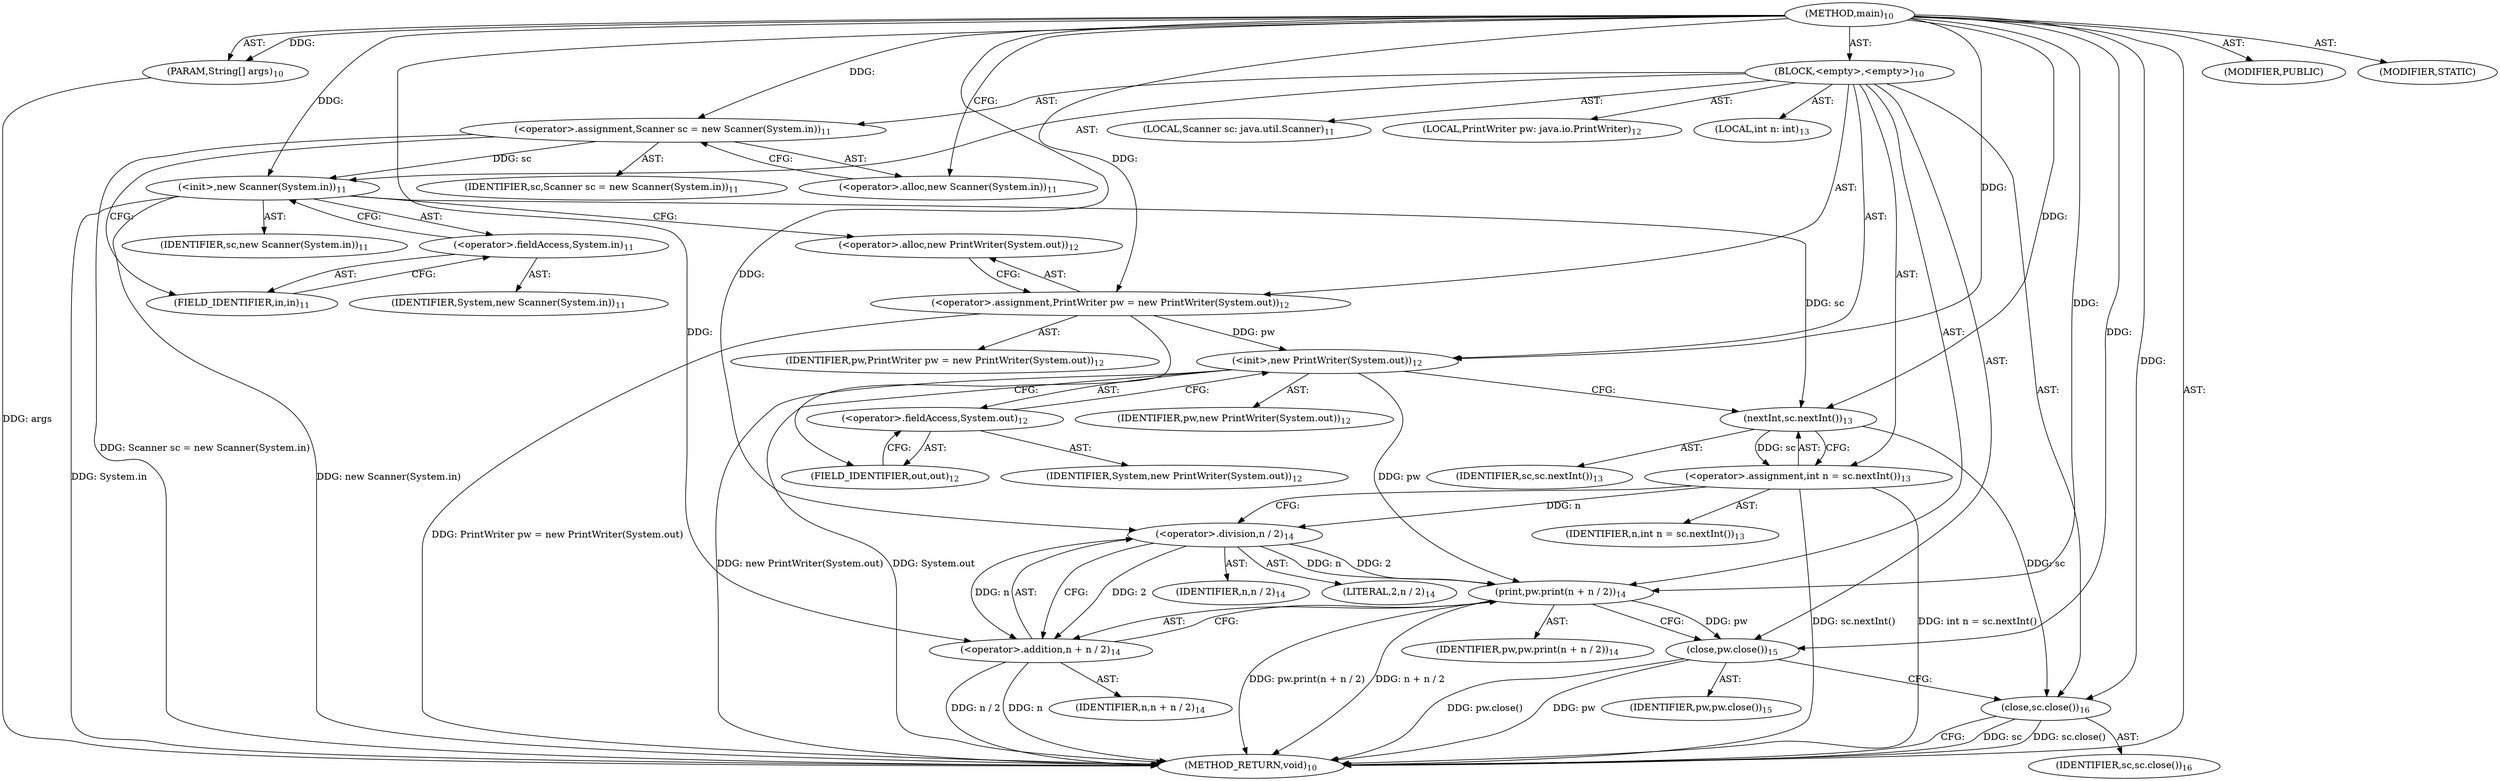digraph "main" {  
"21" [label = <(METHOD,main)<SUB>10</SUB>> ]
"22" [label = <(PARAM,String[] args)<SUB>10</SUB>> ]
"23" [label = <(BLOCK,&lt;empty&gt;,&lt;empty&gt;)<SUB>10</SUB>> ]
"4" [label = <(LOCAL,Scanner sc: java.util.Scanner)<SUB>11</SUB>> ]
"24" [label = <(&lt;operator&gt;.assignment,Scanner sc = new Scanner(System.in))<SUB>11</SUB>> ]
"25" [label = <(IDENTIFIER,sc,Scanner sc = new Scanner(System.in))<SUB>11</SUB>> ]
"26" [label = <(&lt;operator&gt;.alloc,new Scanner(System.in))<SUB>11</SUB>> ]
"27" [label = <(&lt;init&gt;,new Scanner(System.in))<SUB>11</SUB>> ]
"3" [label = <(IDENTIFIER,sc,new Scanner(System.in))<SUB>11</SUB>> ]
"28" [label = <(&lt;operator&gt;.fieldAccess,System.in)<SUB>11</SUB>> ]
"29" [label = <(IDENTIFIER,System,new Scanner(System.in))<SUB>11</SUB>> ]
"30" [label = <(FIELD_IDENTIFIER,in,in)<SUB>11</SUB>> ]
"6" [label = <(LOCAL,PrintWriter pw: java.io.PrintWriter)<SUB>12</SUB>> ]
"31" [label = <(&lt;operator&gt;.assignment,PrintWriter pw = new PrintWriter(System.out))<SUB>12</SUB>> ]
"32" [label = <(IDENTIFIER,pw,PrintWriter pw = new PrintWriter(System.out))<SUB>12</SUB>> ]
"33" [label = <(&lt;operator&gt;.alloc,new PrintWriter(System.out))<SUB>12</SUB>> ]
"34" [label = <(&lt;init&gt;,new PrintWriter(System.out))<SUB>12</SUB>> ]
"5" [label = <(IDENTIFIER,pw,new PrintWriter(System.out))<SUB>12</SUB>> ]
"35" [label = <(&lt;operator&gt;.fieldAccess,System.out)<SUB>12</SUB>> ]
"36" [label = <(IDENTIFIER,System,new PrintWriter(System.out))<SUB>12</SUB>> ]
"37" [label = <(FIELD_IDENTIFIER,out,out)<SUB>12</SUB>> ]
"38" [label = <(LOCAL,int n: int)<SUB>13</SUB>> ]
"39" [label = <(&lt;operator&gt;.assignment,int n = sc.nextInt())<SUB>13</SUB>> ]
"40" [label = <(IDENTIFIER,n,int n = sc.nextInt())<SUB>13</SUB>> ]
"41" [label = <(nextInt,sc.nextInt())<SUB>13</SUB>> ]
"42" [label = <(IDENTIFIER,sc,sc.nextInt())<SUB>13</SUB>> ]
"43" [label = <(print,pw.print(n + n / 2))<SUB>14</SUB>> ]
"44" [label = <(IDENTIFIER,pw,pw.print(n + n / 2))<SUB>14</SUB>> ]
"45" [label = <(&lt;operator&gt;.addition,n + n / 2)<SUB>14</SUB>> ]
"46" [label = <(IDENTIFIER,n,n + n / 2)<SUB>14</SUB>> ]
"47" [label = <(&lt;operator&gt;.division,n / 2)<SUB>14</SUB>> ]
"48" [label = <(IDENTIFIER,n,n / 2)<SUB>14</SUB>> ]
"49" [label = <(LITERAL,2,n / 2)<SUB>14</SUB>> ]
"50" [label = <(close,pw.close())<SUB>15</SUB>> ]
"51" [label = <(IDENTIFIER,pw,pw.close())<SUB>15</SUB>> ]
"52" [label = <(close,sc.close())<SUB>16</SUB>> ]
"53" [label = <(IDENTIFIER,sc,sc.close())<SUB>16</SUB>> ]
"54" [label = <(MODIFIER,PUBLIC)> ]
"55" [label = <(MODIFIER,STATIC)> ]
"56" [label = <(METHOD_RETURN,void)<SUB>10</SUB>> ]
  "21" -> "22"  [ label = "AST: "] 
  "21" -> "23"  [ label = "AST: "] 
  "21" -> "54"  [ label = "AST: "] 
  "21" -> "55"  [ label = "AST: "] 
  "21" -> "56"  [ label = "AST: "] 
  "23" -> "4"  [ label = "AST: "] 
  "23" -> "24"  [ label = "AST: "] 
  "23" -> "27"  [ label = "AST: "] 
  "23" -> "6"  [ label = "AST: "] 
  "23" -> "31"  [ label = "AST: "] 
  "23" -> "34"  [ label = "AST: "] 
  "23" -> "38"  [ label = "AST: "] 
  "23" -> "39"  [ label = "AST: "] 
  "23" -> "43"  [ label = "AST: "] 
  "23" -> "50"  [ label = "AST: "] 
  "23" -> "52"  [ label = "AST: "] 
  "24" -> "25"  [ label = "AST: "] 
  "24" -> "26"  [ label = "AST: "] 
  "27" -> "3"  [ label = "AST: "] 
  "27" -> "28"  [ label = "AST: "] 
  "28" -> "29"  [ label = "AST: "] 
  "28" -> "30"  [ label = "AST: "] 
  "31" -> "32"  [ label = "AST: "] 
  "31" -> "33"  [ label = "AST: "] 
  "34" -> "5"  [ label = "AST: "] 
  "34" -> "35"  [ label = "AST: "] 
  "35" -> "36"  [ label = "AST: "] 
  "35" -> "37"  [ label = "AST: "] 
  "39" -> "40"  [ label = "AST: "] 
  "39" -> "41"  [ label = "AST: "] 
  "41" -> "42"  [ label = "AST: "] 
  "43" -> "44"  [ label = "AST: "] 
  "43" -> "45"  [ label = "AST: "] 
  "45" -> "46"  [ label = "AST: "] 
  "45" -> "47"  [ label = "AST: "] 
  "47" -> "48"  [ label = "AST: "] 
  "47" -> "49"  [ label = "AST: "] 
  "50" -> "51"  [ label = "AST: "] 
  "52" -> "53"  [ label = "AST: "] 
  "24" -> "30"  [ label = "CFG: "] 
  "27" -> "33"  [ label = "CFG: "] 
  "31" -> "37"  [ label = "CFG: "] 
  "34" -> "41"  [ label = "CFG: "] 
  "39" -> "47"  [ label = "CFG: "] 
  "43" -> "50"  [ label = "CFG: "] 
  "50" -> "52"  [ label = "CFG: "] 
  "52" -> "56"  [ label = "CFG: "] 
  "26" -> "24"  [ label = "CFG: "] 
  "28" -> "27"  [ label = "CFG: "] 
  "33" -> "31"  [ label = "CFG: "] 
  "35" -> "34"  [ label = "CFG: "] 
  "41" -> "39"  [ label = "CFG: "] 
  "45" -> "43"  [ label = "CFG: "] 
  "30" -> "28"  [ label = "CFG: "] 
  "37" -> "35"  [ label = "CFG: "] 
  "47" -> "45"  [ label = "CFG: "] 
  "21" -> "26"  [ label = "CFG: "] 
  "22" -> "56"  [ label = "DDG: args"] 
  "24" -> "56"  [ label = "DDG: Scanner sc = new Scanner(System.in)"] 
  "27" -> "56"  [ label = "DDG: System.in"] 
  "27" -> "56"  [ label = "DDG: new Scanner(System.in)"] 
  "31" -> "56"  [ label = "DDG: PrintWriter pw = new PrintWriter(System.out)"] 
  "34" -> "56"  [ label = "DDG: System.out"] 
  "34" -> "56"  [ label = "DDG: new PrintWriter(System.out)"] 
  "39" -> "56"  [ label = "DDG: sc.nextInt()"] 
  "39" -> "56"  [ label = "DDG: int n = sc.nextInt()"] 
  "45" -> "56"  [ label = "DDG: n"] 
  "45" -> "56"  [ label = "DDG: n / 2"] 
  "43" -> "56"  [ label = "DDG: n + n / 2"] 
  "43" -> "56"  [ label = "DDG: pw.print(n + n / 2)"] 
  "50" -> "56"  [ label = "DDG: pw"] 
  "50" -> "56"  [ label = "DDG: pw.close()"] 
  "52" -> "56"  [ label = "DDG: sc"] 
  "52" -> "56"  [ label = "DDG: sc.close()"] 
  "21" -> "22"  [ label = "DDG: "] 
  "21" -> "24"  [ label = "DDG: "] 
  "21" -> "31"  [ label = "DDG: "] 
  "41" -> "39"  [ label = "DDG: sc"] 
  "24" -> "27"  [ label = "DDG: sc"] 
  "21" -> "27"  [ label = "DDG: "] 
  "31" -> "34"  [ label = "DDG: pw"] 
  "21" -> "34"  [ label = "DDG: "] 
  "34" -> "43"  [ label = "DDG: pw"] 
  "21" -> "43"  [ label = "DDG: "] 
  "47" -> "43"  [ label = "DDG: n"] 
  "47" -> "43"  [ label = "DDG: 2"] 
  "43" -> "50"  [ label = "DDG: pw"] 
  "21" -> "50"  [ label = "DDG: "] 
  "41" -> "52"  [ label = "DDG: sc"] 
  "21" -> "52"  [ label = "DDG: "] 
  "27" -> "41"  [ label = "DDG: sc"] 
  "21" -> "41"  [ label = "DDG: "] 
  "47" -> "45"  [ label = "DDG: n"] 
  "21" -> "45"  [ label = "DDG: "] 
  "47" -> "45"  [ label = "DDG: 2"] 
  "39" -> "47"  [ label = "DDG: n"] 
  "21" -> "47"  [ label = "DDG: "] 
}

